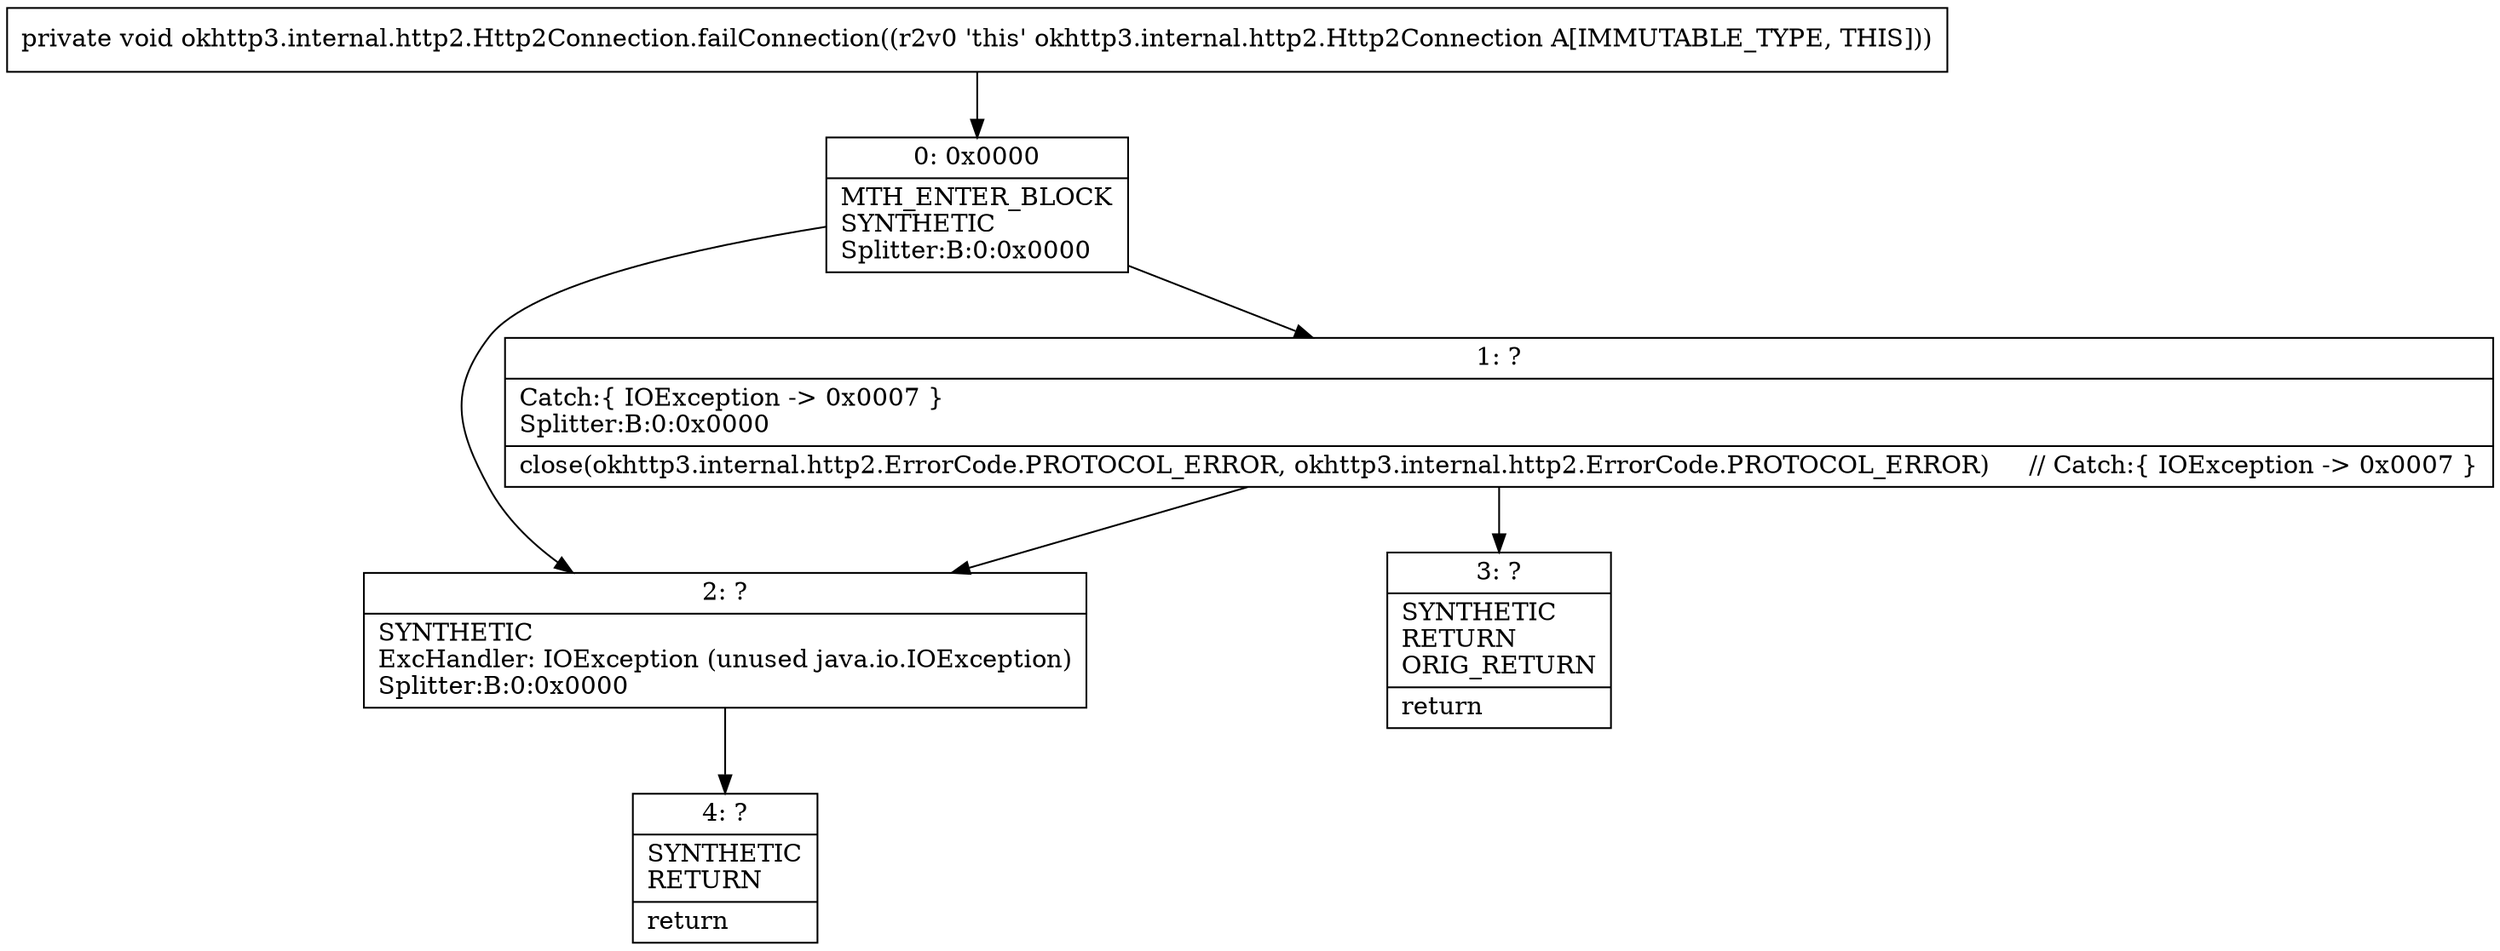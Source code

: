 digraph "CFG forokhttp3.internal.http2.Http2Connection.failConnection()V" {
Node_0 [shape=record,label="{0\:\ 0x0000|MTH_ENTER_BLOCK\lSYNTHETIC\lSplitter:B:0:0x0000\l}"];
Node_1 [shape=record,label="{1\:\ ?|Catch:\{ IOException \-\> 0x0007 \}\lSplitter:B:0:0x0000\l|close(okhttp3.internal.http2.ErrorCode.PROTOCOL_ERROR, okhttp3.internal.http2.ErrorCode.PROTOCOL_ERROR)     \/\/ Catch:\{ IOException \-\> 0x0007 \}\l}"];
Node_2 [shape=record,label="{2\:\ ?|SYNTHETIC\lExcHandler: IOException (unused java.io.IOException)\lSplitter:B:0:0x0000\l}"];
Node_3 [shape=record,label="{3\:\ ?|SYNTHETIC\lRETURN\lORIG_RETURN\l|return\l}"];
Node_4 [shape=record,label="{4\:\ ?|SYNTHETIC\lRETURN\l|return\l}"];
MethodNode[shape=record,label="{private void okhttp3.internal.http2.Http2Connection.failConnection((r2v0 'this' okhttp3.internal.http2.Http2Connection A[IMMUTABLE_TYPE, THIS])) }"];
MethodNode -> Node_0;
Node_0 -> Node_1;
Node_0 -> Node_2;
Node_1 -> Node_2;
Node_1 -> Node_3;
Node_2 -> Node_4;
}

